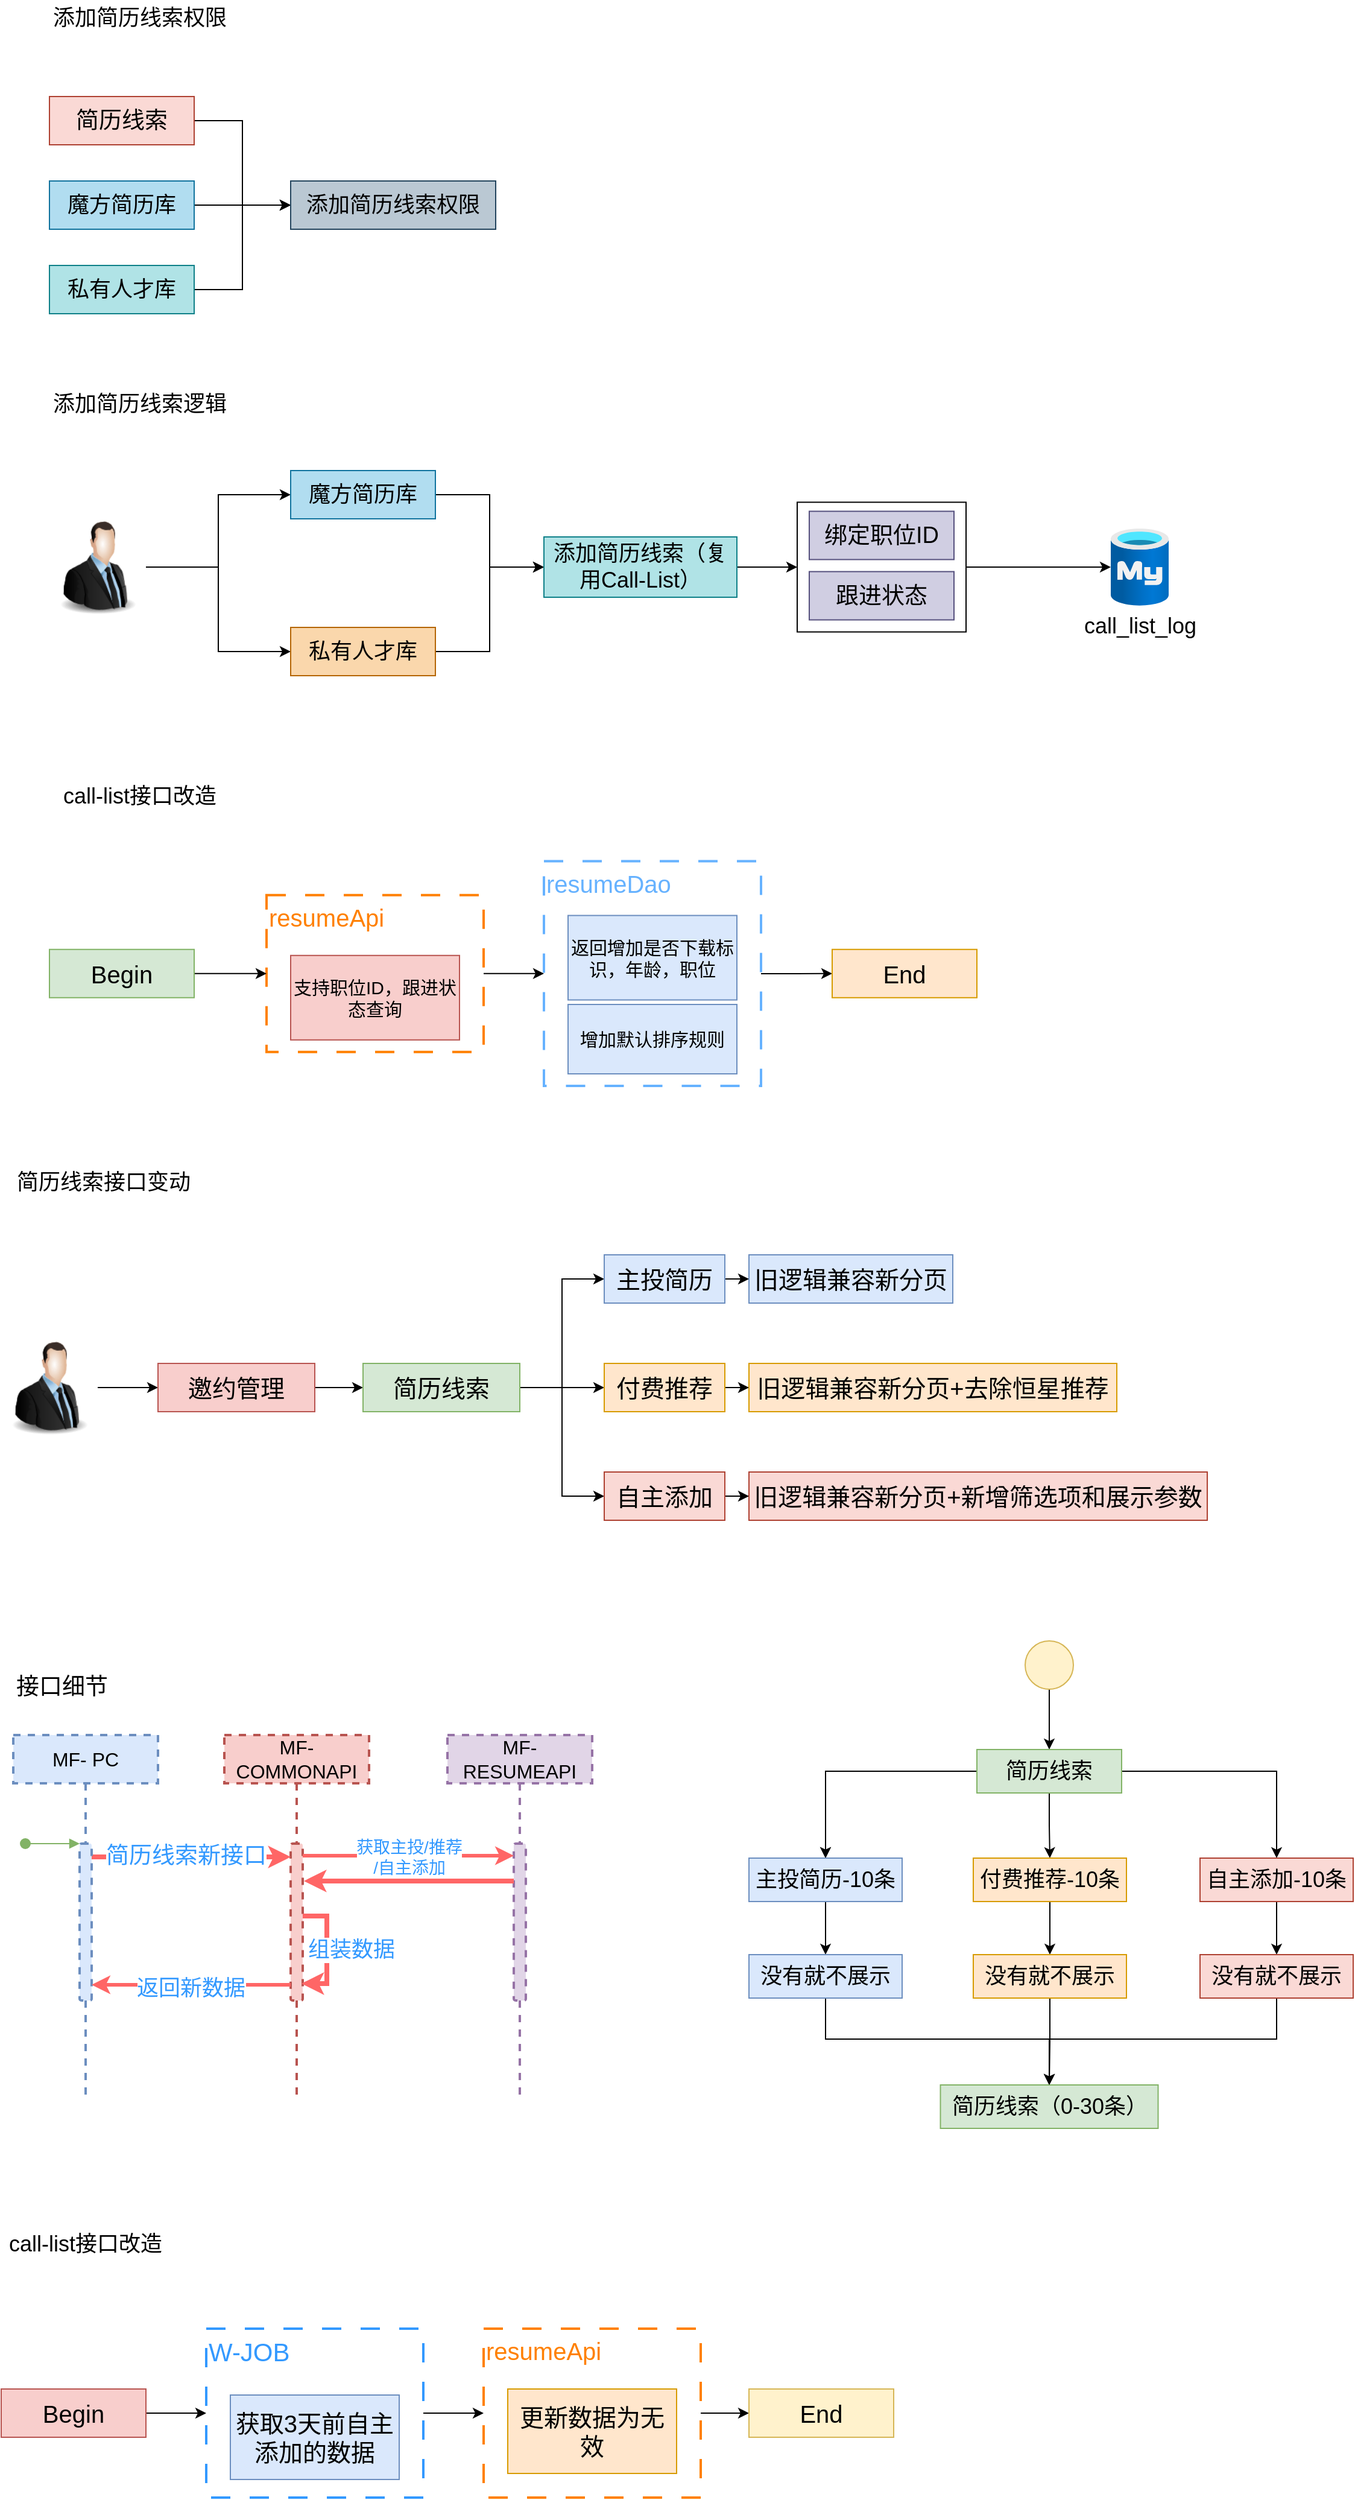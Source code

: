 <mxfile version="22.1.4" type="github">
  <diagram name="第 1 页" id="KiBO0PeVWjHBBkZiibji">
    <mxGraphModel dx="1834" dy="1190" grid="1" gridSize="10" guides="1" tooltips="1" connect="1" arrows="1" fold="1" page="0" pageScale="1" pageWidth="827" pageHeight="1169" math="0" shadow="0">
      <root>
        <mxCell id="0" />
        <mxCell id="1" parent="0" />
        <mxCell id="JpRInRD_3Gb2IMDQWBs1-68" style="edgeStyle=orthogonalEdgeStyle;rounded=0;orthogonalLoop=1;jettySize=auto;html=1;entryX=0;entryY=0.5;entryDx=0;entryDy=0;" edge="1" parent="1" source="JpRInRD_3Gb2IMDQWBs1-65" target="JpRInRD_3Gb2IMDQWBs1-67">
          <mxGeometry relative="1" as="geometry" />
        </mxCell>
        <mxCell id="JpRInRD_3Gb2IMDQWBs1-65" value="resumeDao" style="rounded=0;whiteSpace=wrap;html=1;dashed=1;dashPattern=8 8;strokeWidth=2;strokeColor=#66B2FF;align=left;verticalAlign=top;fontStyle=0;fontColor=#66B2FF;fontSize=20;" vertex="1" parent="1">
          <mxGeometry x="370" y="593.75" width="180" height="186.25" as="geometry" />
        </mxCell>
        <mxCell id="JpRInRD_3Gb2IMDQWBs1-8" style="edgeStyle=orthogonalEdgeStyle;rounded=0;orthogonalLoop=1;jettySize=auto;html=1;entryX=0;entryY=0.5;entryDx=0;entryDy=0;" edge="1" parent="1" source="JpRInRD_3Gb2IMDQWBs1-1" target="JpRInRD_3Gb2IMDQWBs1-6">
          <mxGeometry relative="1" as="geometry" />
        </mxCell>
        <mxCell id="JpRInRD_3Gb2IMDQWBs1-1" value="简历线索" style="rounded=0;whiteSpace=wrap;html=1;fontSize=19;fillColor=#fad9d5;strokeColor=#ae4132;" vertex="1" parent="1">
          <mxGeometry x="-40" y="-40" width="120" height="40" as="geometry" />
        </mxCell>
        <mxCell id="JpRInRD_3Gb2IMDQWBs1-7" value="" style="edgeStyle=orthogonalEdgeStyle;rounded=0;orthogonalLoop=1;jettySize=auto;html=1;" edge="1" parent="1" source="JpRInRD_3Gb2IMDQWBs1-4" target="JpRInRD_3Gb2IMDQWBs1-6">
          <mxGeometry relative="1" as="geometry" />
        </mxCell>
        <mxCell id="JpRInRD_3Gb2IMDQWBs1-4" value="魔方简历库" style="rounded=0;whiteSpace=wrap;html=1;fontSize=18;fillColor=#b1ddf0;strokeColor=#10739e;" vertex="1" parent="1">
          <mxGeometry x="-40" y="30" width="120" height="40" as="geometry" />
        </mxCell>
        <mxCell id="JpRInRD_3Gb2IMDQWBs1-9" style="edgeStyle=orthogonalEdgeStyle;rounded=0;orthogonalLoop=1;jettySize=auto;html=1;entryX=0;entryY=0.5;entryDx=0;entryDy=0;" edge="1" parent="1" source="JpRInRD_3Gb2IMDQWBs1-5" target="JpRInRD_3Gb2IMDQWBs1-6">
          <mxGeometry relative="1" as="geometry" />
        </mxCell>
        <mxCell id="JpRInRD_3Gb2IMDQWBs1-5" value="私有人才库" style="rounded=0;whiteSpace=wrap;html=1;fontSize=18;fillColor=#b0e3e6;strokeColor=#0e8088;" vertex="1" parent="1">
          <mxGeometry x="-40" y="100" width="120" height="40" as="geometry" />
        </mxCell>
        <mxCell id="JpRInRD_3Gb2IMDQWBs1-6" value="添加简历线索权限" style="rounded=0;whiteSpace=wrap;html=1;fontSize=18;fillColor=#bac8d3;strokeColor=#23445d;" vertex="1" parent="1">
          <mxGeometry x="160" y="30" width="170" height="40" as="geometry" />
        </mxCell>
        <mxCell id="JpRInRD_3Gb2IMDQWBs1-10" value="添加简历线索权限" style="text;html=1;strokeColor=none;fillColor=none;align=center;verticalAlign=middle;whiteSpace=wrap;rounded=0;fontSize=18;" vertex="1" parent="1">
          <mxGeometry x="-40" y="-120" width="150" height="30" as="geometry" />
        </mxCell>
        <mxCell id="JpRInRD_3Gb2IMDQWBs1-11" value="添加简历线索逻辑" style="text;html=1;strokeColor=none;fillColor=none;align=center;verticalAlign=middle;whiteSpace=wrap;rounded=0;fontSize=18;" vertex="1" parent="1">
          <mxGeometry x="-40" y="200" width="150" height="30" as="geometry" />
        </mxCell>
        <mxCell id="JpRInRD_3Gb2IMDQWBs1-20" style="edgeStyle=orthogonalEdgeStyle;rounded=0;orthogonalLoop=1;jettySize=auto;html=1;entryX=0;entryY=0.5;entryDx=0;entryDy=0;" edge="1" parent="1" source="JpRInRD_3Gb2IMDQWBs1-12" target="JpRInRD_3Gb2IMDQWBs1-16">
          <mxGeometry relative="1" as="geometry" />
        </mxCell>
        <mxCell id="JpRInRD_3Gb2IMDQWBs1-22" style="edgeStyle=orthogonalEdgeStyle;rounded=0;orthogonalLoop=1;jettySize=auto;html=1;entryX=0;entryY=0.5;entryDx=0;entryDy=0;" edge="1" parent="1" source="JpRInRD_3Gb2IMDQWBs1-12" target="JpRInRD_3Gb2IMDQWBs1-18">
          <mxGeometry relative="1" as="geometry" />
        </mxCell>
        <mxCell id="JpRInRD_3Gb2IMDQWBs1-12" value="" style="image;html=1;image=img/lib/clip_art/people/Suit_Man_128x128.png" vertex="1" parent="1">
          <mxGeometry x="-40" y="310" width="80" height="80" as="geometry" />
        </mxCell>
        <mxCell id="JpRInRD_3Gb2IMDQWBs1-140" style="edgeStyle=orthogonalEdgeStyle;rounded=0;orthogonalLoop=1;jettySize=auto;html=1;entryX=0;entryY=0.5;entryDx=0;entryDy=0;" edge="1" parent="1" source="JpRInRD_3Gb2IMDQWBs1-16" target="JpRInRD_3Gb2IMDQWBs1-19">
          <mxGeometry relative="1" as="geometry" />
        </mxCell>
        <mxCell id="JpRInRD_3Gb2IMDQWBs1-16" value="魔方简历库" style="rounded=0;whiteSpace=wrap;html=1;fontSize=18;fillColor=#b1ddf0;strokeColor=#10739e;" vertex="1" parent="1">
          <mxGeometry x="160" y="270" width="120" height="40" as="geometry" />
        </mxCell>
        <mxCell id="JpRInRD_3Gb2IMDQWBs1-141" style="edgeStyle=orthogonalEdgeStyle;rounded=0;orthogonalLoop=1;jettySize=auto;html=1;entryX=0;entryY=0.5;entryDx=0;entryDy=0;" edge="1" parent="1" source="JpRInRD_3Gb2IMDQWBs1-18" target="JpRInRD_3Gb2IMDQWBs1-19">
          <mxGeometry relative="1" as="geometry" />
        </mxCell>
        <mxCell id="JpRInRD_3Gb2IMDQWBs1-18" value="私有人才库" style="rounded=0;whiteSpace=wrap;html=1;fontSize=18;fillColor=#fad7ac;strokeColor=#b46504;" vertex="1" parent="1">
          <mxGeometry x="160" y="400" width="120" height="40" as="geometry" />
        </mxCell>
        <mxCell id="JpRInRD_3Gb2IMDQWBs1-31" value="" style="edgeStyle=orthogonalEdgeStyle;rounded=0;orthogonalLoop=1;jettySize=auto;html=1;" edge="1" parent="1" source="JpRInRD_3Gb2IMDQWBs1-19" target="JpRInRD_3Gb2IMDQWBs1-30">
          <mxGeometry relative="1" as="geometry" />
        </mxCell>
        <mxCell id="JpRInRD_3Gb2IMDQWBs1-19" value="添加简历线索（复用Call-List）" style="rounded=0;whiteSpace=wrap;html=1;fontSize=18;fillColor=#b0e3e6;strokeColor=#0e8088;" vertex="1" parent="1">
          <mxGeometry x="370" y="325" width="160" height="50" as="geometry" />
        </mxCell>
        <mxCell id="JpRInRD_3Gb2IMDQWBs1-28" value="call_list_log" style="image;aspect=fixed;html=1;points=[];align=center;fontSize=18;image=img/lib/azure2/databases/Azure_Database_MySQL_Server.svg;" vertex="1" parent="1">
          <mxGeometry x="840" y="318" width="48" height="64" as="geometry" />
        </mxCell>
        <mxCell id="JpRInRD_3Gb2IMDQWBs1-41" style="edgeStyle=orthogonalEdgeStyle;rounded=0;orthogonalLoop=1;jettySize=auto;html=1;" edge="1" parent="1" source="JpRInRD_3Gb2IMDQWBs1-30" target="JpRInRD_3Gb2IMDQWBs1-28">
          <mxGeometry relative="1" as="geometry" />
        </mxCell>
        <mxCell id="JpRInRD_3Gb2IMDQWBs1-30" value="" style="rounded=0;whiteSpace=wrap;html=1;fontSize=18;" vertex="1" parent="1">
          <mxGeometry x="580" y="296.25" width="140" height="107.5" as="geometry" />
        </mxCell>
        <mxCell id="JpRInRD_3Gb2IMDQWBs1-39" value="绑定职位ID" style="rounded=0;whiteSpace=wrap;html=1;fontSize=19;fillColor=#d0cee2;strokeColor=#56517e;" vertex="1" parent="1">
          <mxGeometry x="590" y="303.75" width="120" height="40" as="geometry" />
        </mxCell>
        <mxCell id="JpRInRD_3Gb2IMDQWBs1-40" value="跟进状态" style="rounded=0;whiteSpace=wrap;html=1;fontSize=19;fillColor=#d0cee2;strokeColor=#56517e;" vertex="1" parent="1">
          <mxGeometry x="590" y="353.75" width="120" height="40" as="geometry" />
        </mxCell>
        <mxCell id="JpRInRD_3Gb2IMDQWBs1-42" value="call-list接口改造" style="text;html=1;strokeColor=none;fillColor=none;align=center;verticalAlign=middle;whiteSpace=wrap;rounded=0;fontSize=18;" vertex="1" parent="1">
          <mxGeometry x="-40" y="520" width="150" height="40" as="geometry" />
        </mxCell>
        <mxCell id="JpRInRD_3Gb2IMDQWBs1-66" style="edgeStyle=orthogonalEdgeStyle;rounded=0;orthogonalLoop=1;jettySize=auto;html=1;entryX=0;entryY=0.5;entryDx=0;entryDy=0;" edge="1" parent="1" source="JpRInRD_3Gb2IMDQWBs1-52" target="JpRInRD_3Gb2IMDQWBs1-65">
          <mxGeometry relative="1" as="geometry" />
        </mxCell>
        <mxCell id="JpRInRD_3Gb2IMDQWBs1-52" value="resumeApi" style="rounded=0;whiteSpace=wrap;html=1;dashed=1;dashPattern=8 8;strokeColor=#FF8000;strokeWidth=2;verticalAlign=top;align=left;fontSize=20;fontColor=#FF8000;fontStyle=0" vertex="1" parent="1">
          <mxGeometry x="140" y="621.88" width="180" height="130" as="geometry" />
        </mxCell>
        <mxCell id="JpRInRD_3Gb2IMDQWBs1-53" style="edgeStyle=orthogonalEdgeStyle;rounded=0;orthogonalLoop=1;jettySize=auto;html=1;entryX=0;entryY=0.5;entryDx=0;entryDy=0;" edge="1" parent="1" source="JpRInRD_3Gb2IMDQWBs1-54" target="JpRInRD_3Gb2IMDQWBs1-52">
          <mxGeometry relative="1" as="geometry" />
        </mxCell>
        <mxCell id="JpRInRD_3Gb2IMDQWBs1-54" value="Begin" style="rounded=0;whiteSpace=wrap;html=1;fontSize=20;fillColor=#d5e8d4;strokeColor=#82b366;" vertex="1" parent="1">
          <mxGeometry x="-40" y="666.88" width="120" height="40" as="geometry" />
        </mxCell>
        <mxCell id="JpRInRD_3Gb2IMDQWBs1-55" value="支持职位ID，跟进状态查询" style="whiteSpace=wrap;html=1;fontSize=15;rounded=0;fillColor=#f8cecc;strokeColor=#b85450;" vertex="1" parent="1">
          <mxGeometry x="160" y="671.88" width="140" height="70" as="geometry" />
        </mxCell>
        <mxCell id="JpRInRD_3Gb2IMDQWBs1-63" value="返回增加是否下载标识，年龄，职位" style="whiteSpace=wrap;html=1;fontSize=15;rounded=0;fillColor=#dae8fc;strokeColor=#6c8ebf;" vertex="1" parent="1">
          <mxGeometry x="390" y="638.75" width="140" height="70" as="geometry" />
        </mxCell>
        <mxCell id="JpRInRD_3Gb2IMDQWBs1-67" value="End" style="rounded=0;whiteSpace=wrap;html=1;fontSize=20;fillColor=#ffe6cc;strokeColor=#d79b00;" vertex="1" parent="1">
          <mxGeometry x="609" y="666.88" width="120" height="40" as="geometry" />
        </mxCell>
        <mxCell id="JpRInRD_3Gb2IMDQWBs1-69" style="edgeStyle=orthogonalEdgeStyle;rounded=0;orthogonalLoop=1;jettySize=auto;html=1;entryX=0;entryY=0.5;entryDx=0;entryDy=0;fontSize=19;" edge="1" parent="1" source="JpRInRD_3Gb2IMDQWBs1-70" target="JpRInRD_3Gb2IMDQWBs1-72">
          <mxGeometry relative="1" as="geometry" />
        </mxCell>
        <mxCell id="JpRInRD_3Gb2IMDQWBs1-70" value="" style="image;html=1;image=img/lib/clip_art/people/Suit_Man_128x128.png;fontSize=20;" vertex="1" parent="1">
          <mxGeometry x="-80" y="990" width="80" height="80" as="geometry" />
        </mxCell>
        <mxCell id="JpRInRD_3Gb2IMDQWBs1-71" style="edgeStyle=orthogonalEdgeStyle;rounded=0;orthogonalLoop=1;jettySize=auto;html=1;entryX=0;entryY=0.5;entryDx=0;entryDy=0;fontSize=19;" edge="1" parent="1" source="JpRInRD_3Gb2IMDQWBs1-72" target="JpRInRD_3Gb2IMDQWBs1-75">
          <mxGeometry relative="1" as="geometry" />
        </mxCell>
        <mxCell id="JpRInRD_3Gb2IMDQWBs1-72" value="邀约管理" style="rounded=0;whiteSpace=wrap;html=1;fontSize=20;fillColor=#f8cecc;strokeColor=#b85450;" vertex="1" parent="1">
          <mxGeometry x="50" y="1010" width="130" height="40" as="geometry" />
        </mxCell>
        <mxCell id="JpRInRD_3Gb2IMDQWBs1-73" style="edgeStyle=orthogonalEdgeStyle;rounded=0;orthogonalLoop=1;jettySize=auto;html=1;entryX=0;entryY=0.5;entryDx=0;entryDy=0;fontSize=19;" edge="1" parent="1" source="JpRInRD_3Gb2IMDQWBs1-75" target="JpRInRD_3Gb2IMDQWBs1-77">
          <mxGeometry relative="1" as="geometry" />
        </mxCell>
        <mxCell id="JpRInRD_3Gb2IMDQWBs1-74" style="edgeStyle=orthogonalEdgeStyle;rounded=0;orthogonalLoop=1;jettySize=auto;html=1;entryX=0;entryY=0.5;entryDx=0;entryDy=0;" edge="1" parent="1" source="JpRInRD_3Gb2IMDQWBs1-75" target="JpRInRD_3Gb2IMDQWBs1-79">
          <mxGeometry relative="1" as="geometry" />
        </mxCell>
        <mxCell id="JpRInRD_3Gb2IMDQWBs1-117" style="edgeStyle=orthogonalEdgeStyle;rounded=0;orthogonalLoop=1;jettySize=auto;html=1;entryX=0;entryY=0.5;entryDx=0;entryDy=0;" edge="1" parent="1" source="JpRInRD_3Gb2IMDQWBs1-75" target="JpRInRD_3Gb2IMDQWBs1-114">
          <mxGeometry relative="1" as="geometry" />
        </mxCell>
        <mxCell id="JpRInRD_3Gb2IMDQWBs1-75" value="简历线索" style="rounded=0;whiteSpace=wrap;html=1;fontSize=20;fillColor=#d5e8d4;strokeColor=#82b366;" vertex="1" parent="1">
          <mxGeometry x="220" y="1010" width="130" height="40" as="geometry" />
        </mxCell>
        <mxCell id="JpRInRD_3Gb2IMDQWBs1-76" style="edgeStyle=orthogonalEdgeStyle;rounded=0;orthogonalLoop=1;jettySize=auto;html=1;entryX=0;entryY=0.5;entryDx=0;entryDy=0;" edge="1" parent="1" source="JpRInRD_3Gb2IMDQWBs1-77" target="JpRInRD_3Gb2IMDQWBs1-80">
          <mxGeometry relative="1" as="geometry" />
        </mxCell>
        <mxCell id="JpRInRD_3Gb2IMDQWBs1-77" value="主投简历" style="rounded=0;whiteSpace=wrap;html=1;fontSize=20;fillColor=#dae8fc;strokeColor=#6c8ebf;" vertex="1" parent="1">
          <mxGeometry x="420" y="920" width="100" height="40" as="geometry" />
        </mxCell>
        <mxCell id="JpRInRD_3Gb2IMDQWBs1-78" style="edgeStyle=orthogonalEdgeStyle;rounded=0;orthogonalLoop=1;jettySize=auto;html=1;" edge="1" parent="1" source="JpRInRD_3Gb2IMDQWBs1-79" target="JpRInRD_3Gb2IMDQWBs1-81">
          <mxGeometry relative="1" as="geometry" />
        </mxCell>
        <mxCell id="JpRInRD_3Gb2IMDQWBs1-79" value="付费推荐" style="rounded=0;whiteSpace=wrap;html=1;fontSize=20;fillColor=#ffe6cc;strokeColor=#d79b00;" vertex="1" parent="1">
          <mxGeometry x="420" y="1010.0" width="100" height="40" as="geometry" />
        </mxCell>
        <mxCell id="JpRInRD_3Gb2IMDQWBs1-80" value="旧逻辑兼容新分页" style="rounded=0;whiteSpace=wrap;html=1;fontSize=20;fillColor=#dae8fc;strokeColor=#6c8ebf;" vertex="1" parent="1">
          <mxGeometry x="540" y="920" width="169" height="40" as="geometry" />
        </mxCell>
        <mxCell id="JpRInRD_3Gb2IMDQWBs1-81" value="旧逻辑兼容新分页+去除恒星推荐" style="rounded=0;whiteSpace=wrap;html=1;fontSize=20;fillColor=#ffe6cc;strokeColor=#d79b00;" vertex="1" parent="1">
          <mxGeometry x="540" y="1010.0" width="305" height="40" as="geometry" />
        </mxCell>
        <mxCell id="JpRInRD_3Gb2IMDQWBs1-82" value="MF- PC" style="shape=umlLifeline;perimeter=lifelinePerimeter;whiteSpace=wrap;html=1;container=0;collapsible=0;recursiveResize=0;outlineConnect=0;rounded=0;fontFamily=Helvetica;fontSize=16;strokeColor=#6c8ebf;fillColor=#DAE8FC;labelBackgroundColor=none;labelBorderColor=none;dashed=1;strokeWidth=2;" vertex="1" parent="1">
          <mxGeometry x="-70" y="1318" width="120" height="300" as="geometry" />
        </mxCell>
        <mxCell id="JpRInRD_3Gb2IMDQWBs1-83" value="MF-COMMONAPI" style="shape=umlLifeline;perimeter=lifelinePerimeter;whiteSpace=wrap;html=1;container=1;collapsible=0;recursiveResize=0;outlineConnect=0;rounded=0;fontFamily=Helvetica;fontSize=16;strokeColor=#b85450;fillColor=#f8cecc;labelBackgroundColor=none;labelBorderColor=none;dashed=1;strokeWidth=2;" vertex="1" parent="1">
          <mxGeometry x="105" y="1318" width="120" height="300" as="geometry" />
        </mxCell>
        <mxCell id="JpRInRD_3Gb2IMDQWBs1-84" value="" style="html=1;points=[];perimeter=orthogonalPerimeter;rounded=1;fontFamily=Helvetica;fontSize=19;strokeColor=#b85450;fillColor=#f8cecc;labelBackgroundColor=none;labelBorderColor=none;dashed=1;strokeWidth=2;" vertex="1" parent="JpRInRD_3Gb2IMDQWBs1-83">
          <mxGeometry x="55" y="90" width="10" height="130" as="geometry" />
        </mxCell>
        <mxCell id="JpRInRD_3Gb2IMDQWBs1-85" style="edgeStyle=orthogonalEdgeStyle;rounded=0;orthogonalLoop=1;jettySize=auto;html=1;entryX=0.9;entryY=0.892;entryDx=0;entryDy=0;entryPerimeter=0;strokeColor=#FF6666;strokeWidth=4;" edge="1" parent="JpRInRD_3Gb2IMDQWBs1-83" source="JpRInRD_3Gb2IMDQWBs1-84" target="JpRInRD_3Gb2IMDQWBs1-84">
          <mxGeometry relative="1" as="geometry">
            <Array as="points">
              <mxPoint x="85" y="150" />
              <mxPoint x="85" y="206" />
            </Array>
          </mxGeometry>
        </mxCell>
        <mxCell id="JpRInRD_3Gb2IMDQWBs1-86" value="组装数据" style="edgeLabel;html=1;align=center;verticalAlign=middle;resizable=0;points=[];fontColor=#3399FF;fontSize=18;" vertex="1" connectable="0" parent="JpRInRD_3Gb2IMDQWBs1-85">
          <mxGeometry x="-0.01" relative="1" as="geometry">
            <mxPoint x="20" as="offset" />
          </mxGeometry>
        </mxCell>
        <mxCell id="JpRInRD_3Gb2IMDQWBs1-87" style="edgeStyle=orthogonalEdgeStyle;rounded=0;orthogonalLoop=1;jettySize=auto;html=1;entryX=0;entryY=0.085;entryDx=0;entryDy=0;entryPerimeter=0;fontSize=24;fillColor=#f8cecc;strokeColor=#FF6666;fontColor=#FFB366;strokeWidth=4;" edge="1" parent="1" source="JpRInRD_3Gb2IMDQWBs1-89" target="JpRInRD_3Gb2IMDQWBs1-84">
          <mxGeometry relative="1" as="geometry">
            <Array as="points">
              <mxPoint x="40" y="1419" />
              <mxPoint x="40" y="1419" />
            </Array>
          </mxGeometry>
        </mxCell>
        <mxCell id="JpRInRD_3Gb2IMDQWBs1-88" value="简历线索新接口" style="edgeLabel;html=1;align=center;verticalAlign=middle;resizable=0;points=[];fontSize=19;fontColor=#3399FF;" vertex="1" connectable="0" parent="JpRInRD_3Gb2IMDQWBs1-87">
          <mxGeometry x="-0.053" y="1" relative="1" as="geometry">
            <mxPoint as="offset" />
          </mxGeometry>
        </mxCell>
        <mxCell id="JpRInRD_3Gb2IMDQWBs1-89" value="" style="html=1;points=[];perimeter=orthogonalPerimeter;rounded=1;fontFamily=Helvetica;fontSize=19;strokeColor=#6c8ebf;fillColor=#dae8fc;labelBackgroundColor=#D5E8D4;labelBorderColor=none;dashed=1;strokeWidth=2;" vertex="1" parent="1">
          <mxGeometry x="-15" y="1408" width="10" height="130" as="geometry" />
        </mxCell>
        <mxCell id="JpRInRD_3Gb2IMDQWBs1-90" value="" style="html=1;verticalAlign=bottom;startArrow=oval;endArrow=block;startSize=8;rounded=0;fontFamily=Helvetica;fontSize=19;fontColor=default;fillColor=#d5e8d4;strokeColor=#82b366;" edge="1" parent="1" target="JpRInRD_3Gb2IMDQWBs1-89">
          <mxGeometry x="-0.111" y="10" relative="1" as="geometry">
            <mxPoint x="-60" y="1408" as="sourcePoint" />
            <mxPoint as="offset" />
          </mxGeometry>
        </mxCell>
        <mxCell id="JpRInRD_3Gb2IMDQWBs1-91" value="接口细节" style="text;html=1;align=center;verticalAlign=middle;resizable=0;points=[];autosize=1;strokeColor=none;fillColor=none;fontSize=19;" vertex="1" parent="1">
          <mxGeometry x="-80" y="1258" width="100" height="40" as="geometry" />
        </mxCell>
        <mxCell id="JpRInRD_3Gb2IMDQWBs1-92" value="MF-RESUMEAPI" style="shape=umlLifeline;perimeter=lifelinePerimeter;whiteSpace=wrap;html=1;container=1;collapsible=0;recursiveResize=0;outlineConnect=0;rounded=0;fontFamily=Helvetica;fontSize=16;strokeColor=#9673a6;fillColor=#e1d5e7;labelBackgroundColor=none;labelBorderColor=none;dashed=1;strokeWidth=2;" vertex="1" parent="1">
          <mxGeometry x="290" y="1318" width="120" height="300" as="geometry" />
        </mxCell>
        <mxCell id="JpRInRD_3Gb2IMDQWBs1-93" value="" style="html=1;points=[];perimeter=orthogonalPerimeter;rounded=1;fontFamily=Helvetica;fontSize=19;strokeColor=#9673a6;fillColor=#e1d5e7;labelBackgroundColor=none;labelBorderColor=none;dashed=1;strokeWidth=2;" vertex="1" parent="JpRInRD_3Gb2IMDQWBs1-92">
          <mxGeometry x="55" y="90" width="10" height="130" as="geometry" />
        </mxCell>
        <mxCell id="JpRInRD_3Gb2IMDQWBs1-94" style="edgeStyle=orthogonalEdgeStyle;rounded=0;orthogonalLoop=1;jettySize=auto;html=1;entryX=0;entryY=0.077;entryDx=0;entryDy=0;entryPerimeter=0;strokeColor=#FF6666;strokeWidth=3;" edge="1" parent="1" source="JpRInRD_3Gb2IMDQWBs1-84" target="JpRInRD_3Gb2IMDQWBs1-93">
          <mxGeometry relative="1" as="geometry">
            <Array as="points">
              <mxPoint x="220" y="1418" />
              <mxPoint x="220" y="1418" />
            </Array>
          </mxGeometry>
        </mxCell>
        <mxCell id="JpRInRD_3Gb2IMDQWBs1-95" value="获取主投/推荐&lt;br style=&quot;font-size: 14px;&quot;&gt;/自主添加" style="edgeLabel;html=1;align=center;verticalAlign=middle;resizable=0;points=[];fontColor=#3399FF;fontSize=14;fontStyle=0" vertex="1" connectable="0" parent="JpRInRD_3Gb2IMDQWBs1-94">
          <mxGeometry x="0.006" y="-1" relative="1" as="geometry">
            <mxPoint as="offset" />
          </mxGeometry>
        </mxCell>
        <mxCell id="JpRInRD_3Gb2IMDQWBs1-96" style="edgeStyle=orthogonalEdgeStyle;rounded=0;orthogonalLoop=1;jettySize=auto;html=1;entryX=1.1;entryY=0.238;entryDx=0;entryDy=0;entryPerimeter=0;strokeColor=#FF6666;strokeWidth=4;" edge="1" parent="1" source="JpRInRD_3Gb2IMDQWBs1-93" target="JpRInRD_3Gb2IMDQWBs1-84">
          <mxGeometry relative="1" as="geometry">
            <Array as="points">
              <mxPoint x="310" y="1439" />
              <mxPoint x="310" y="1439" />
            </Array>
          </mxGeometry>
        </mxCell>
        <mxCell id="JpRInRD_3Gb2IMDQWBs1-97" style="edgeStyle=orthogonalEdgeStyle;rounded=0;orthogonalLoop=1;jettySize=auto;html=1;entryX=1;entryY=0.9;entryDx=0;entryDy=0;entryPerimeter=0;strokeColor=#FF6666;strokeWidth=3;" edge="1" parent="1" source="JpRInRD_3Gb2IMDQWBs1-84" target="JpRInRD_3Gb2IMDQWBs1-89">
          <mxGeometry relative="1" as="geometry">
            <Array as="points">
              <mxPoint x="120" y="1525" />
              <mxPoint x="120" y="1525" />
            </Array>
          </mxGeometry>
        </mxCell>
        <mxCell id="JpRInRD_3Gb2IMDQWBs1-98" value="返回新数据" style="edgeLabel;html=1;align=center;verticalAlign=middle;resizable=0;points=[];fontColor=#3399FF;fontSize=18;" vertex="1" connectable="0" parent="JpRInRD_3Gb2IMDQWBs1-97">
          <mxGeometry x="0.006" y="3" relative="1" as="geometry">
            <mxPoint as="offset" />
          </mxGeometry>
        </mxCell>
        <mxCell id="JpRInRD_3Gb2IMDQWBs1-99" value="" style="edgeStyle=orthogonalEdgeStyle;rounded=0;orthogonalLoop=1;jettySize=auto;html=1;" edge="1" parent="1" source="JpRInRD_3Gb2IMDQWBs1-100" target="JpRInRD_3Gb2IMDQWBs1-104">
          <mxGeometry relative="1" as="geometry" />
        </mxCell>
        <mxCell id="JpRInRD_3Gb2IMDQWBs1-100" value="" style="ellipse;whiteSpace=wrap;html=1;aspect=fixed;fillColor=#fff2cc;strokeColor=#d6b656;" vertex="1" parent="1">
          <mxGeometry x="769" y="1240" width="40" height="40" as="geometry" />
        </mxCell>
        <mxCell id="JpRInRD_3Gb2IMDQWBs1-101" value="" style="edgeStyle=orthogonalEdgeStyle;rounded=0;orthogonalLoop=1;jettySize=auto;html=1;" edge="1" parent="1" source="JpRInRD_3Gb2IMDQWBs1-104" target="JpRInRD_3Gb2IMDQWBs1-106">
          <mxGeometry relative="1" as="geometry" />
        </mxCell>
        <mxCell id="JpRInRD_3Gb2IMDQWBs1-102" value="" style="edgeStyle=orthogonalEdgeStyle;rounded=0;orthogonalLoop=1;jettySize=auto;html=1;" edge="1" parent="1" source="JpRInRD_3Gb2IMDQWBs1-104" target="JpRInRD_3Gb2IMDQWBs1-106">
          <mxGeometry relative="1" as="geometry" />
        </mxCell>
        <mxCell id="JpRInRD_3Gb2IMDQWBs1-103" style="edgeStyle=orthogonalEdgeStyle;rounded=0;orthogonalLoop=1;jettySize=auto;html=1;entryX=0.5;entryY=0;entryDx=0;entryDy=0;" edge="1" parent="1" source="JpRInRD_3Gb2IMDQWBs1-104" target="JpRInRD_3Gb2IMDQWBs1-108">
          <mxGeometry relative="1" as="geometry" />
        </mxCell>
        <mxCell id="JpRInRD_3Gb2IMDQWBs1-121" style="edgeStyle=orthogonalEdgeStyle;rounded=0;orthogonalLoop=1;jettySize=auto;html=1;entryX=0.5;entryY=0;entryDx=0;entryDy=0;" edge="1" parent="1" source="JpRInRD_3Gb2IMDQWBs1-104" target="JpRInRD_3Gb2IMDQWBs1-119">
          <mxGeometry relative="1" as="geometry" />
        </mxCell>
        <mxCell id="JpRInRD_3Gb2IMDQWBs1-104" value="简历线索" style="whiteSpace=wrap;html=1;fontSize=18;fillColor=#d5e8d4;strokeColor=#82b366;" vertex="1" parent="1">
          <mxGeometry x="729" y="1330" width="120" height="36" as="geometry" />
        </mxCell>
        <mxCell id="JpRInRD_3Gb2IMDQWBs1-105" value="" style="edgeStyle=orthogonalEdgeStyle;rounded=0;orthogonalLoop=1;jettySize=auto;html=1;" edge="1" parent="1" source="JpRInRD_3Gb2IMDQWBs1-106" target="JpRInRD_3Gb2IMDQWBs1-110">
          <mxGeometry relative="1" as="geometry" />
        </mxCell>
        <mxCell id="JpRInRD_3Gb2IMDQWBs1-106" value="主投简历-10条" style="whiteSpace=wrap;html=1;fontSize=18;fillColor=#dae8fc;strokeColor=#6c8ebf;" vertex="1" parent="1">
          <mxGeometry x="540" y="1420" width="127" height="36" as="geometry" />
        </mxCell>
        <mxCell id="JpRInRD_3Gb2IMDQWBs1-107" value="" style="edgeStyle=orthogonalEdgeStyle;rounded=0;orthogonalLoop=1;jettySize=auto;html=1;" edge="1" parent="1" source="JpRInRD_3Gb2IMDQWBs1-108" target="JpRInRD_3Gb2IMDQWBs1-112">
          <mxGeometry relative="1" as="geometry" />
        </mxCell>
        <mxCell id="JpRInRD_3Gb2IMDQWBs1-108" value="付费推荐-10条" style="whiteSpace=wrap;html=1;fontSize=18;fillColor=#ffe6cc;strokeColor=#d79b00;" vertex="1" parent="1">
          <mxGeometry x="726" y="1420" width="127" height="36" as="geometry" />
        </mxCell>
        <mxCell id="JpRInRD_3Gb2IMDQWBs1-124" style="edgeStyle=orthogonalEdgeStyle;rounded=0;orthogonalLoop=1;jettySize=auto;html=1;entryX=0.5;entryY=0;entryDx=0;entryDy=0;" edge="1" parent="1" source="JpRInRD_3Gb2IMDQWBs1-110" target="JpRInRD_3Gb2IMDQWBs1-113">
          <mxGeometry relative="1" as="geometry">
            <Array as="points">
              <mxPoint x="604" y="1570" />
              <mxPoint x="789" y="1570" />
            </Array>
          </mxGeometry>
        </mxCell>
        <mxCell id="JpRInRD_3Gb2IMDQWBs1-110" value="没有就不展示" style="whiteSpace=wrap;html=1;fontSize=18;fillColor=#dae8fc;strokeColor=#6c8ebf;" vertex="1" parent="1">
          <mxGeometry x="540" y="1500" width="127" height="36" as="geometry" />
        </mxCell>
        <mxCell id="JpRInRD_3Gb2IMDQWBs1-111" style="edgeStyle=orthogonalEdgeStyle;rounded=0;orthogonalLoop=1;jettySize=auto;html=1;entryX=0.5;entryY=0;entryDx=0;entryDy=0;" edge="1" parent="1" source="JpRInRD_3Gb2IMDQWBs1-112" target="JpRInRD_3Gb2IMDQWBs1-113">
          <mxGeometry relative="1" as="geometry" />
        </mxCell>
        <mxCell id="JpRInRD_3Gb2IMDQWBs1-112" value="没有就不展示" style="whiteSpace=wrap;html=1;fontSize=18;fillColor=#ffe6cc;strokeColor=#d79b00;" vertex="1" parent="1">
          <mxGeometry x="726" y="1500" width="127" height="36" as="geometry" />
        </mxCell>
        <mxCell id="JpRInRD_3Gb2IMDQWBs1-113" value="简历线索（0-30条）" style="whiteSpace=wrap;html=1;fontSize=18;fillColor=#d5e8d4;strokeColor=#82b366;" vertex="1" parent="1">
          <mxGeometry x="698.75" y="1608" width="180.5" height="36" as="geometry" />
        </mxCell>
        <mxCell id="JpRInRD_3Gb2IMDQWBs1-116" value="" style="edgeStyle=orthogonalEdgeStyle;rounded=0;orthogonalLoop=1;jettySize=auto;html=1;" edge="1" parent="1" source="JpRInRD_3Gb2IMDQWBs1-114" target="JpRInRD_3Gb2IMDQWBs1-115">
          <mxGeometry relative="1" as="geometry" />
        </mxCell>
        <mxCell id="JpRInRD_3Gb2IMDQWBs1-114" value="自主添加" style="rounded=0;whiteSpace=wrap;html=1;fontSize=20;fillColor=#fad9d5;strokeColor=#ae4132;" vertex="1" parent="1">
          <mxGeometry x="420" y="1100" width="100" height="40" as="geometry" />
        </mxCell>
        <mxCell id="JpRInRD_3Gb2IMDQWBs1-115" value="旧逻辑兼容新分页+新增筛选项和展示参数" style="rounded=0;whiteSpace=wrap;html=1;fontSize=20;fillColor=#fad9d5;strokeColor=#ae4132;" vertex="1" parent="1">
          <mxGeometry x="540" y="1100" width="380" height="40" as="geometry" />
        </mxCell>
        <mxCell id="JpRInRD_3Gb2IMDQWBs1-122" style="edgeStyle=orthogonalEdgeStyle;rounded=0;orthogonalLoop=1;jettySize=auto;html=1;entryX=0.5;entryY=0;entryDx=0;entryDy=0;" edge="1" parent="1" source="JpRInRD_3Gb2IMDQWBs1-119" target="JpRInRD_3Gb2IMDQWBs1-120">
          <mxGeometry relative="1" as="geometry" />
        </mxCell>
        <mxCell id="JpRInRD_3Gb2IMDQWBs1-119" value="自主添加-10条" style="whiteSpace=wrap;html=1;fontSize=18;fillColor=#fad9d5;strokeColor=#ae4132;" vertex="1" parent="1">
          <mxGeometry x="914" y="1420" width="127" height="36" as="geometry" />
        </mxCell>
        <mxCell id="JpRInRD_3Gb2IMDQWBs1-125" style="edgeStyle=orthogonalEdgeStyle;rounded=0;orthogonalLoop=1;jettySize=auto;html=1;entryX=0.5;entryY=0;entryDx=0;entryDy=0;" edge="1" parent="1" source="JpRInRD_3Gb2IMDQWBs1-120" target="JpRInRD_3Gb2IMDQWBs1-113">
          <mxGeometry relative="1" as="geometry">
            <Array as="points">
              <mxPoint x="978" y="1570" />
              <mxPoint x="789" y="1570" />
            </Array>
          </mxGeometry>
        </mxCell>
        <mxCell id="JpRInRD_3Gb2IMDQWBs1-120" value="没有就不展示" style="whiteSpace=wrap;html=1;fontSize=18;fillColor=#fad9d5;strokeColor=#ae4132;" vertex="1" parent="1">
          <mxGeometry x="914" y="1500" width="127" height="36" as="geometry" />
        </mxCell>
        <mxCell id="JpRInRD_3Gb2IMDQWBs1-126" value="增加默认排序规则" style="whiteSpace=wrap;html=1;fontSize=15;rounded=0;fillColor=#dae8fc;strokeColor=#6c8ebf;" vertex="1" parent="1">
          <mxGeometry x="390" y="712.5" width="140" height="57.5" as="geometry" />
        </mxCell>
        <mxCell id="JpRInRD_3Gb2IMDQWBs1-127" style="edgeStyle=orthogonalEdgeStyle;rounded=0;orthogonalLoop=1;jettySize=auto;html=1;entryX=0;entryY=0.5;entryDx=0;entryDy=0;" edge="1" parent="1" source="JpRInRD_3Gb2IMDQWBs1-128" target="JpRInRD_3Gb2IMDQWBs1-138">
          <mxGeometry relative="1" as="geometry" />
        </mxCell>
        <mxCell id="JpRInRD_3Gb2IMDQWBs1-128" value="resumeApi" style="rounded=0;whiteSpace=wrap;html=1;dashed=1;dashPattern=8 8;strokeColor=#FF8000;strokeWidth=2;verticalAlign=top;align=left;fontSize=20;fontColor=#FF8000;perimeterSpacing=0;" vertex="1" parent="1">
          <mxGeometry x="320" y="1810" width="180" height="140" as="geometry" />
        </mxCell>
        <mxCell id="JpRInRD_3Gb2IMDQWBs1-129" style="edgeStyle=orthogonalEdgeStyle;rounded=0;orthogonalLoop=1;jettySize=auto;html=1;entryX=0;entryY=0.5;entryDx=0;entryDy=0;" edge="1" parent="1" source="JpRInRD_3Gb2IMDQWBs1-130" target="JpRInRD_3Gb2IMDQWBs1-128">
          <mxGeometry relative="1" as="geometry" />
        </mxCell>
        <mxCell id="JpRInRD_3Gb2IMDQWBs1-130" value="W-JOB" style="rounded=0;whiteSpace=wrap;html=1;dashed=1;dashPattern=8 8;strokeColor=#3399FF;strokeWidth=2;align=left;horizontal=1;verticalAlign=top;fontSize=21;fontColor=#3399FF;" vertex="1" parent="1">
          <mxGeometry x="90" y="1810" width="180" height="140" as="geometry" />
        </mxCell>
        <mxCell id="JpRInRD_3Gb2IMDQWBs1-131" style="edgeStyle=orthogonalEdgeStyle;rounded=0;orthogonalLoop=1;jettySize=auto;html=1;entryX=0;entryY=0.5;entryDx=0;entryDy=0;" edge="1" parent="1" source="JpRInRD_3Gb2IMDQWBs1-132" target="JpRInRD_3Gb2IMDQWBs1-130">
          <mxGeometry relative="1" as="geometry" />
        </mxCell>
        <mxCell id="JpRInRD_3Gb2IMDQWBs1-132" value="Begin" style="rounded=0;whiteSpace=wrap;html=1;fontSize=20;fillColor=#f8cecc;strokeColor=#b85450;" vertex="1" parent="1">
          <mxGeometry x="-80" y="1860" width="120" height="40" as="geometry" />
        </mxCell>
        <mxCell id="JpRInRD_3Gb2IMDQWBs1-133" value="获取3天前自主添加的数据" style="rounded=0;whiteSpace=wrap;html=1;fontSize=20;fillColor=#dae8fc;strokeColor=#6c8ebf;" vertex="1" parent="1">
          <mxGeometry x="110" y="1865" width="140" height="70" as="geometry" />
        </mxCell>
        <mxCell id="JpRInRD_3Gb2IMDQWBs1-137" value="更新数据为无效" style="rounded=0;whiteSpace=wrap;html=1;fontSize=20;fillColor=#ffe6cc;strokeColor=#d79b00;" vertex="1" parent="1">
          <mxGeometry x="340" y="1860" width="140" height="70" as="geometry" />
        </mxCell>
        <mxCell id="JpRInRD_3Gb2IMDQWBs1-138" value="End" style="rounded=0;whiteSpace=wrap;html=1;fontSize=20;fillColor=#fff2cc;strokeColor=#d6b656;" vertex="1" parent="1">
          <mxGeometry x="540" y="1860" width="120" height="40" as="geometry" />
        </mxCell>
        <mxCell id="JpRInRD_3Gb2IMDQWBs1-139" value="call-list接口改造" style="text;html=1;strokeColor=none;fillColor=none;align=center;verticalAlign=middle;whiteSpace=wrap;rounded=0;fontSize=18;" vertex="1" parent="1">
          <mxGeometry x="-80" y="1720" width="140" height="40" as="geometry" />
        </mxCell>
        <mxCell id="JpRInRD_3Gb2IMDQWBs1-142" value="简历线索接口变动" style="text;html=1;strokeColor=none;fillColor=none;align=center;verticalAlign=middle;whiteSpace=wrap;rounded=0;fontSize=18;" vertex="1" parent="1">
          <mxGeometry x="-80" y="840" width="170" height="40" as="geometry" />
        </mxCell>
      </root>
    </mxGraphModel>
  </diagram>
</mxfile>
